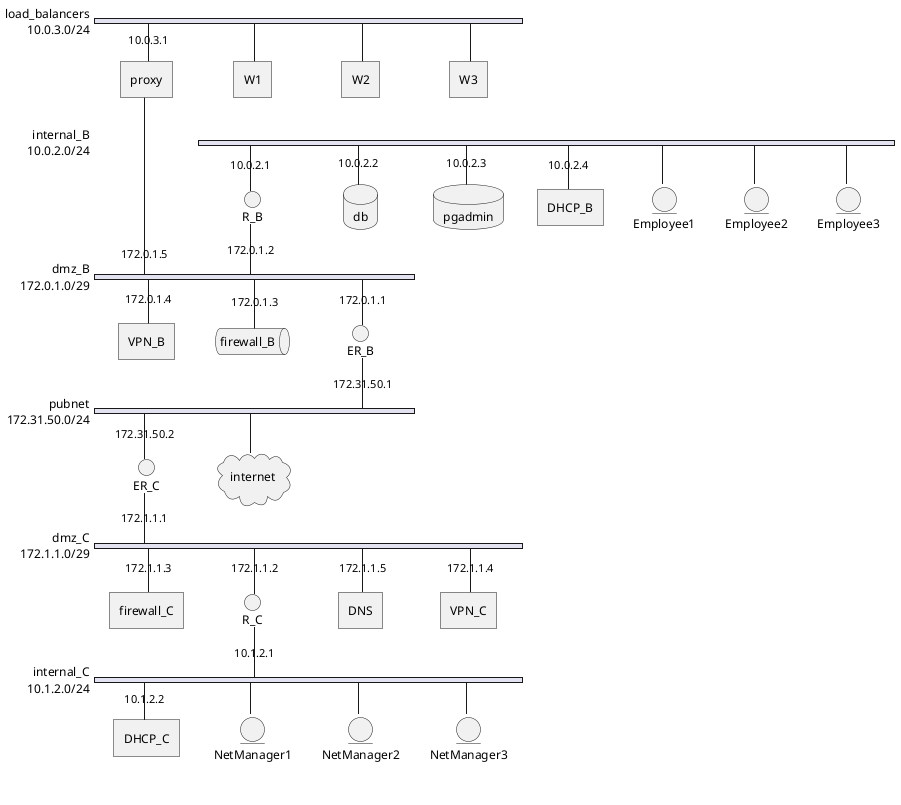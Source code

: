 @startuml

nwdiag {
  network load_balancers {
    address = "10.0.3.0/24";
    proxy[address = "10.0.3.1"];
    W1;
    W2;
    W3;
  }
  network internal_B {
    address = "10.0.2.0/24";
    R_B [shape = interface, address="10.0.2.1"]
    db [shape = database, address = "10.0.2.2"];
    pgadmin [shape = database, address = "10.0.2.3"];
    DHCP_B [shape = rectangle, address = "10.0.2.4"];
    Employee1 [shape = entity]
    Employee2 [shape = entity]
    Employee3 [shape = entity]
  }

  network dmz_B {
    address = "172.0.1.0/29";
    proxy [shape = rectangle, address="172.0.1.5"];
    VPN_B [shape = rectangle, address="172.0.1.4"]
    firewall_B [shape = queue, address="172.0.1.3"];
    ER_B [shape = interface, address="172.0.1.1"];
    R_B [shape = interface, address="172.0.1.2"];
  }

  network pubnet {
    address = "172.31.50.0/24";
    ER_B [shape = interface, address="172.31.50.1"];
    ER_C [shape = interface, address="172.31.50.2"];
    internet [shape = cloud];
  }


  network dmz_C {
    address = "172.1.1.0/29";
    ER_C [shape = interface, address="172.1.1.1"]
    firewall_C [shape = queu, address="172.1.1.3"]
    R_C [shape = interfac, address="172.1.1.2"]
    DNS [shape = rectangl, address="172.1.1.5"]
    VPN_C [shape = rectangl, address="172.1.1.4"]
  }

  network internal_C {
    address = "10.1.2.0/24";
    R_C [shape = interface, address="10.1.2.1"]
    DHCP_C [shape = rectangle, address="10.1.2.2"];
    NetManager1 [shape = entity]
    NetManager2 [shape = entity]
    NetManager3 [shape = entity]
  }
}
@enduml
